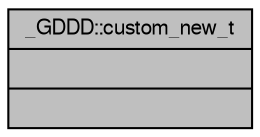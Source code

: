 digraph "_GDDD::custom_new_t"
{
  edge [fontname="FreeSans",fontsize="10",labelfontname="FreeSans",labelfontsize="10"];
  node [fontname="FreeSans",fontsize="10",shape=record];
  Node1 [label="{_GDDD::custom_new_t\n||}",height=0.2,width=0.4,color="black", fillcolor="grey75", style="filled" fontcolor="black"];
}
